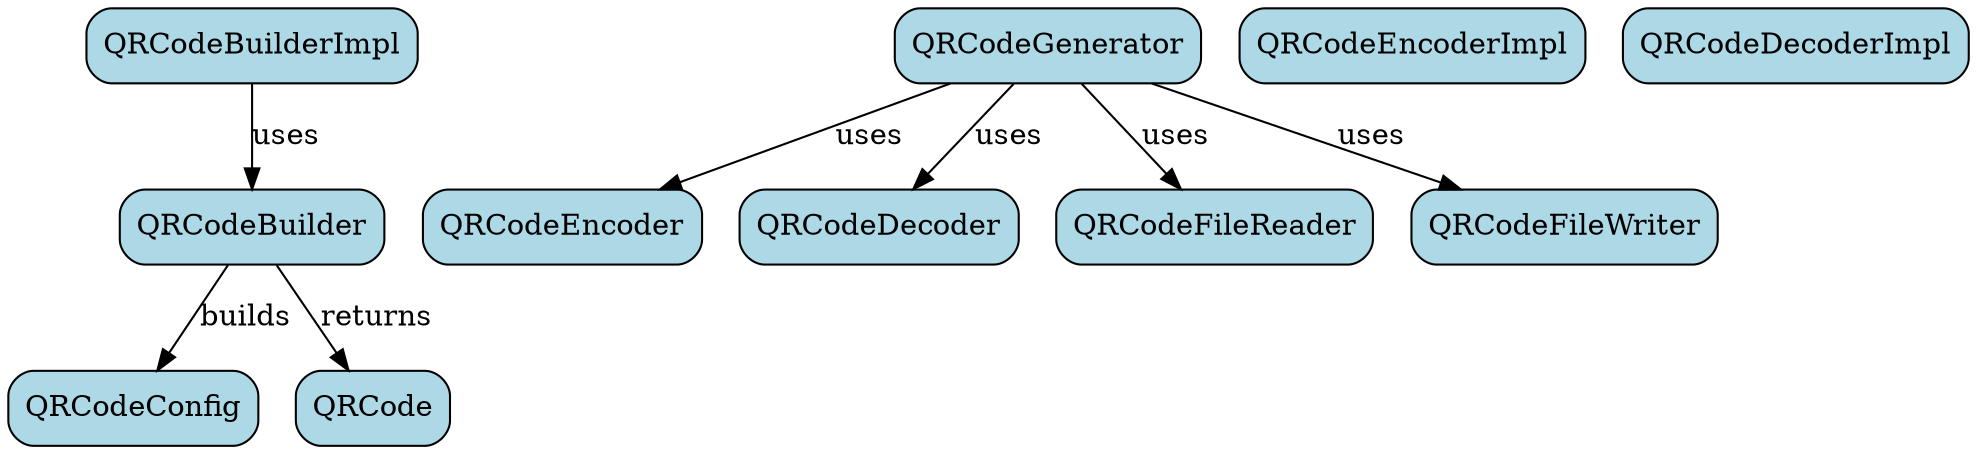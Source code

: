 digraph QRCodeBuilderPattern {
    // Node styling
    node [shape=box, style="rounded,filled", fillcolor=lightblue];

// Nodes
    QRCodeBuilderImpl [label="QRCodeBuilderImpl"];
QRCodeBuilder [label="QRCodeBuilder"];
QRCodeConfig [label="QRCodeConfig"];
QRCode [label="QRCode"];

// Relationships
    QRCodeBuilderImpl -> QRCodeBuilder [label="uses"];
QRCodeBuilder -> QRCodeConfig [label="builds"];
QRCodeBuilder -> QRCode [label="returns"];

// Additional nodes for the QRCode generation process
    QRCodeGenerator [label="QRCodeGenerator"];
QRCodeEncoderImpl [label="QRCodeEncoderImpl"];
QRCodeEncoder [label="QRCodeEncoder"];
QRCodeDecoderImpl [label="QRCodeDecoderImpl"];
QRCodeDecoder [label="QRCodeDecoder"];
QRCodeFileReader [label="QRCodeFileReader"];
QRCodeFileWriter [label="QRCodeFileWriter"];

// Relationships for QRCode generation
    QRCodeGenerator -> QRCodeEncoder [label="uses"];
QRCodeGenerator -> QRCodeDecoder [label="uses"];
QRCodeGenerator -> QRCodeFileReader [label="uses"];
QRCodeGenerator -> QRCodeFileWriter [label="uses"];
}